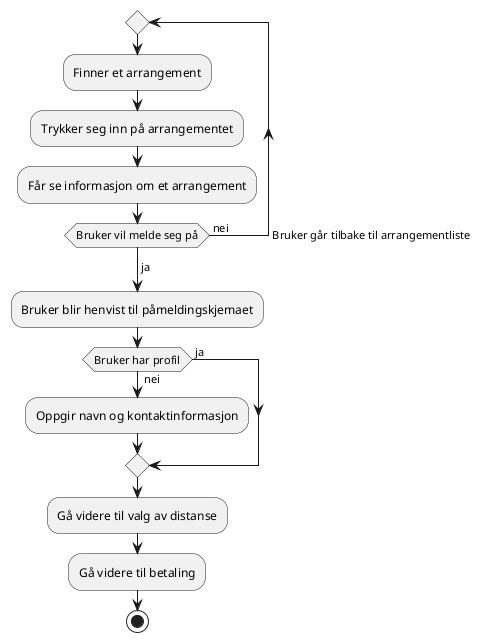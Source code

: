 @startuml
repeat
  :Finner et arrangement;
  :Trykker seg inn på arrangementet;
  :Får se informasjon om et arrangement;
repeat while(Bruker vil melde seg på) is ( nei)->Bruker går tilbake til arrangementliste
-> ja;
:Bruker blir henvist til påmeldingskjemaet;
if (Bruker har profil) then ( ja )
else ( nei )
:Oppgir navn og kontaktinformasjon;
endif
:Gå videre til valg av distanse;
:Gå videre til betaling;
stop
@endumll.
